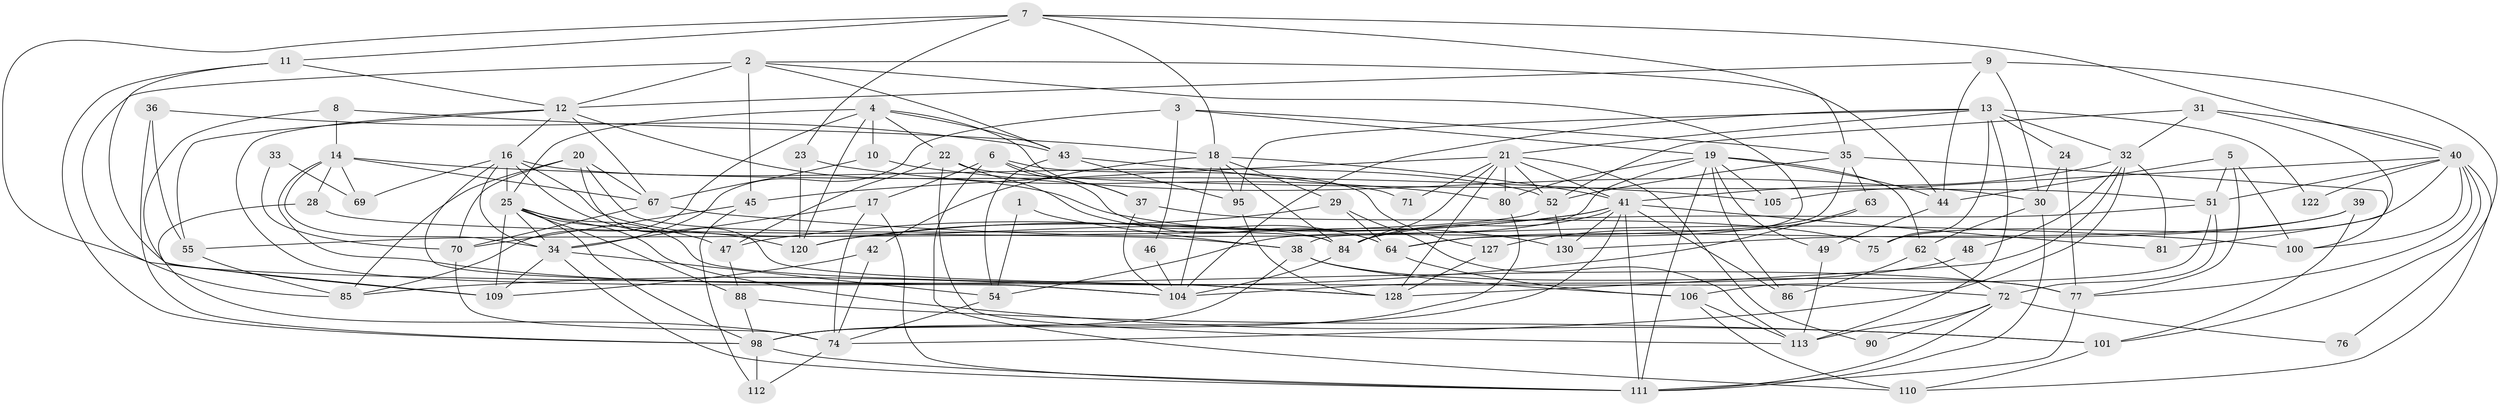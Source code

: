 // original degree distribution, {2: 0.12307692307692308, 6: 0.14615384615384616, 4: 0.2846153846153846, 5: 0.1076923076923077, 3: 0.3, 7: 0.023076923076923078, 10: 0.007692307692307693, 8: 0.007692307692307693}
// Generated by graph-tools (version 1.1) at 2025/41/03/06/25 10:41:58]
// undirected, 86 vertices, 213 edges
graph export_dot {
graph [start="1"]
  node [color=gray90,style=filled];
  1;
  2;
  3 [super="+26"];
  4 [super="+60"];
  5;
  6 [super="+97"];
  7 [super="+56"];
  8 [super="+118"];
  9 [super="+15"];
  10;
  11 [super="+66"];
  12 [super="+59"];
  13 [super="+27"];
  14 [super="+57"];
  16 [super="+107"];
  17;
  18 [super="+50"];
  19 [super="+58"];
  20 [super="+53"];
  21 [super="+61"];
  22 [super="+108"];
  23 [super="+68"];
  24;
  25 [super="+114"];
  28;
  29;
  30 [super="+115"];
  31;
  32 [super="+99"];
  33;
  34 [super="+125"];
  35 [super="+94"];
  36;
  37;
  38;
  39;
  40 [super="+78"];
  41 [super="+79"];
  42;
  43 [super="+89"];
  44 [super="+65"];
  45 [super="+116"];
  46;
  47;
  48;
  49;
  51;
  52 [super="+83"];
  54 [super="+87"];
  55 [super="+82"];
  62;
  63;
  64 [super="+96"];
  67 [super="+92"];
  69;
  70;
  71;
  72 [super="+73"];
  74 [super="+91"];
  75;
  76;
  77 [super="+93"];
  80;
  81;
  84 [super="+123"];
  85 [super="+119"];
  86;
  88;
  90;
  95 [super="+103"];
  98 [super="+117"];
  100;
  101 [super="+102"];
  104 [super="+124"];
  105;
  106 [super="+126"];
  109 [super="+121"];
  110;
  111 [super="+129"];
  112;
  113;
  120;
  122;
  127;
  128;
  130;
  1 -- 38;
  1 -- 54;
  2 -- 38;
  2 -- 45;
  2 -- 43;
  2 -- 44;
  2 -- 12;
  2 -- 85;
  3 -- 35;
  3 -- 34;
  3 -- 46;
  3 -- 19;
  4 -- 120;
  4 -- 25;
  4 -- 37;
  4 -- 85;
  4 -- 10;
  4 -- 22;
  4 -- 43;
  5 -- 100;
  5 -- 44;
  5 -- 51;
  5 -- 77;
  6 -- 37;
  6 -- 64;
  6 -- 17;
  6 -- 110;
  6 -- 127;
  7 -- 35;
  7 -- 109;
  7 -- 23;
  7 -- 40;
  7 -- 18;
  7 -- 11;
  8 -- 14;
  8 -- 18;
  8 -- 109;
  9 -- 30;
  9 -- 76;
  9 -- 12;
  9 -- 44;
  10 -- 30;
  10 -- 67;
  11 -- 72;
  11 -- 12;
  11 -- 98;
  12 -- 130;
  12 -- 67;
  12 -- 16;
  12 -- 104;
  12 -- 55;
  13 -- 75;
  13 -- 113;
  13 -- 21;
  13 -- 24;
  13 -- 122;
  13 -- 104;
  13 -- 32;
  13 -- 95;
  14 -- 28;
  14 -- 105;
  14 -- 67;
  14 -- 69;
  14 -- 34;
  14 -- 77;
  16 -- 120;
  16 -- 34;
  16 -- 84;
  16 -- 69;
  16 -- 25;
  16 -- 104;
  16 -- 52;
  17 -- 111;
  17 -- 74;
  17 -- 34;
  18 -- 84;
  18 -- 41;
  18 -- 42;
  18 -- 104;
  18 -- 29;
  18 -- 95;
  19 -- 49;
  19 -- 62;
  19 -- 80;
  19 -- 86;
  19 -- 111;
  19 -- 44;
  19 -- 105;
  19 -- 54;
  20 -- 128;
  20 -- 84;
  20 -- 67;
  20 -- 85;
  20 -- 70;
  21 -- 41;
  21 -- 128;
  21 -- 80;
  21 -- 84;
  21 -- 71;
  21 -- 90;
  21 -- 45;
  21 -- 52;
  22 -- 113;
  22 -- 64;
  22 -- 51;
  22 -- 47;
  23 -- 80;
  23 -- 120;
  24 -- 30;
  24 -- 77;
  25 -- 34;
  25 -- 128;
  25 -- 98;
  25 -- 88;
  25 -- 109;
  25 -- 47;
  25 -- 101;
  28 -- 38;
  28 -- 74;
  29 -- 113;
  29 -- 120;
  29 -- 64;
  30 -- 62;
  30 -- 111;
  31 -- 81;
  31 -- 32;
  31 -- 40;
  31 -- 52;
  32 -- 48;
  32 -- 81;
  32 -- 128;
  32 -- 41;
  32 -- 74;
  33 -- 70;
  33 -- 69;
  34 -- 54;
  34 -- 111;
  34 -- 109;
  35 -- 63;
  35 -- 100;
  35 -- 64;
  35 -- 52;
  36 -- 55;
  36 -- 43;
  36 -- 98;
  37 -- 75;
  37 -- 104;
  38 -- 106;
  38 -- 77;
  38 -- 98;
  39 -- 64;
  39 -- 101;
  39 -- 130;
  40 -- 75;
  40 -- 105;
  40 -- 110;
  40 -- 51;
  40 -- 100;
  40 -- 122;
  40 -- 101;
  40 -- 77;
  41 -- 111;
  41 -- 47;
  41 -- 81;
  41 -- 86;
  41 -- 98;
  41 -- 120;
  41 -- 130;
  41 -- 84;
  42 -- 109;
  42 -- 74;
  43 -- 71;
  43 -- 54;
  43 -- 95;
  44 -- 49;
  45 -- 112;
  45 -- 70;
  46 -- 104;
  47 -- 88;
  48 -- 104;
  49 -- 113;
  51 -- 72;
  51 -- 84;
  51 -- 106;
  52 -- 130;
  52 -- 55;
  54 -- 74;
  55 -- 85;
  62 -- 86;
  62 -- 72;
  63 -- 85;
  63 -- 127;
  64 -- 106;
  67 -- 100;
  67 -- 70;
  70 -- 74;
  72 -- 113;
  72 -- 90;
  72 -- 111;
  72 -- 76;
  74 -- 112;
  77 -- 111;
  80 -- 98;
  84 -- 104;
  88 -- 101;
  88 -- 98;
  95 -- 128;
  98 -- 111;
  98 -- 112;
  101 -- 110;
  106 -- 113;
  106 -- 110;
  127 -- 128;
}
